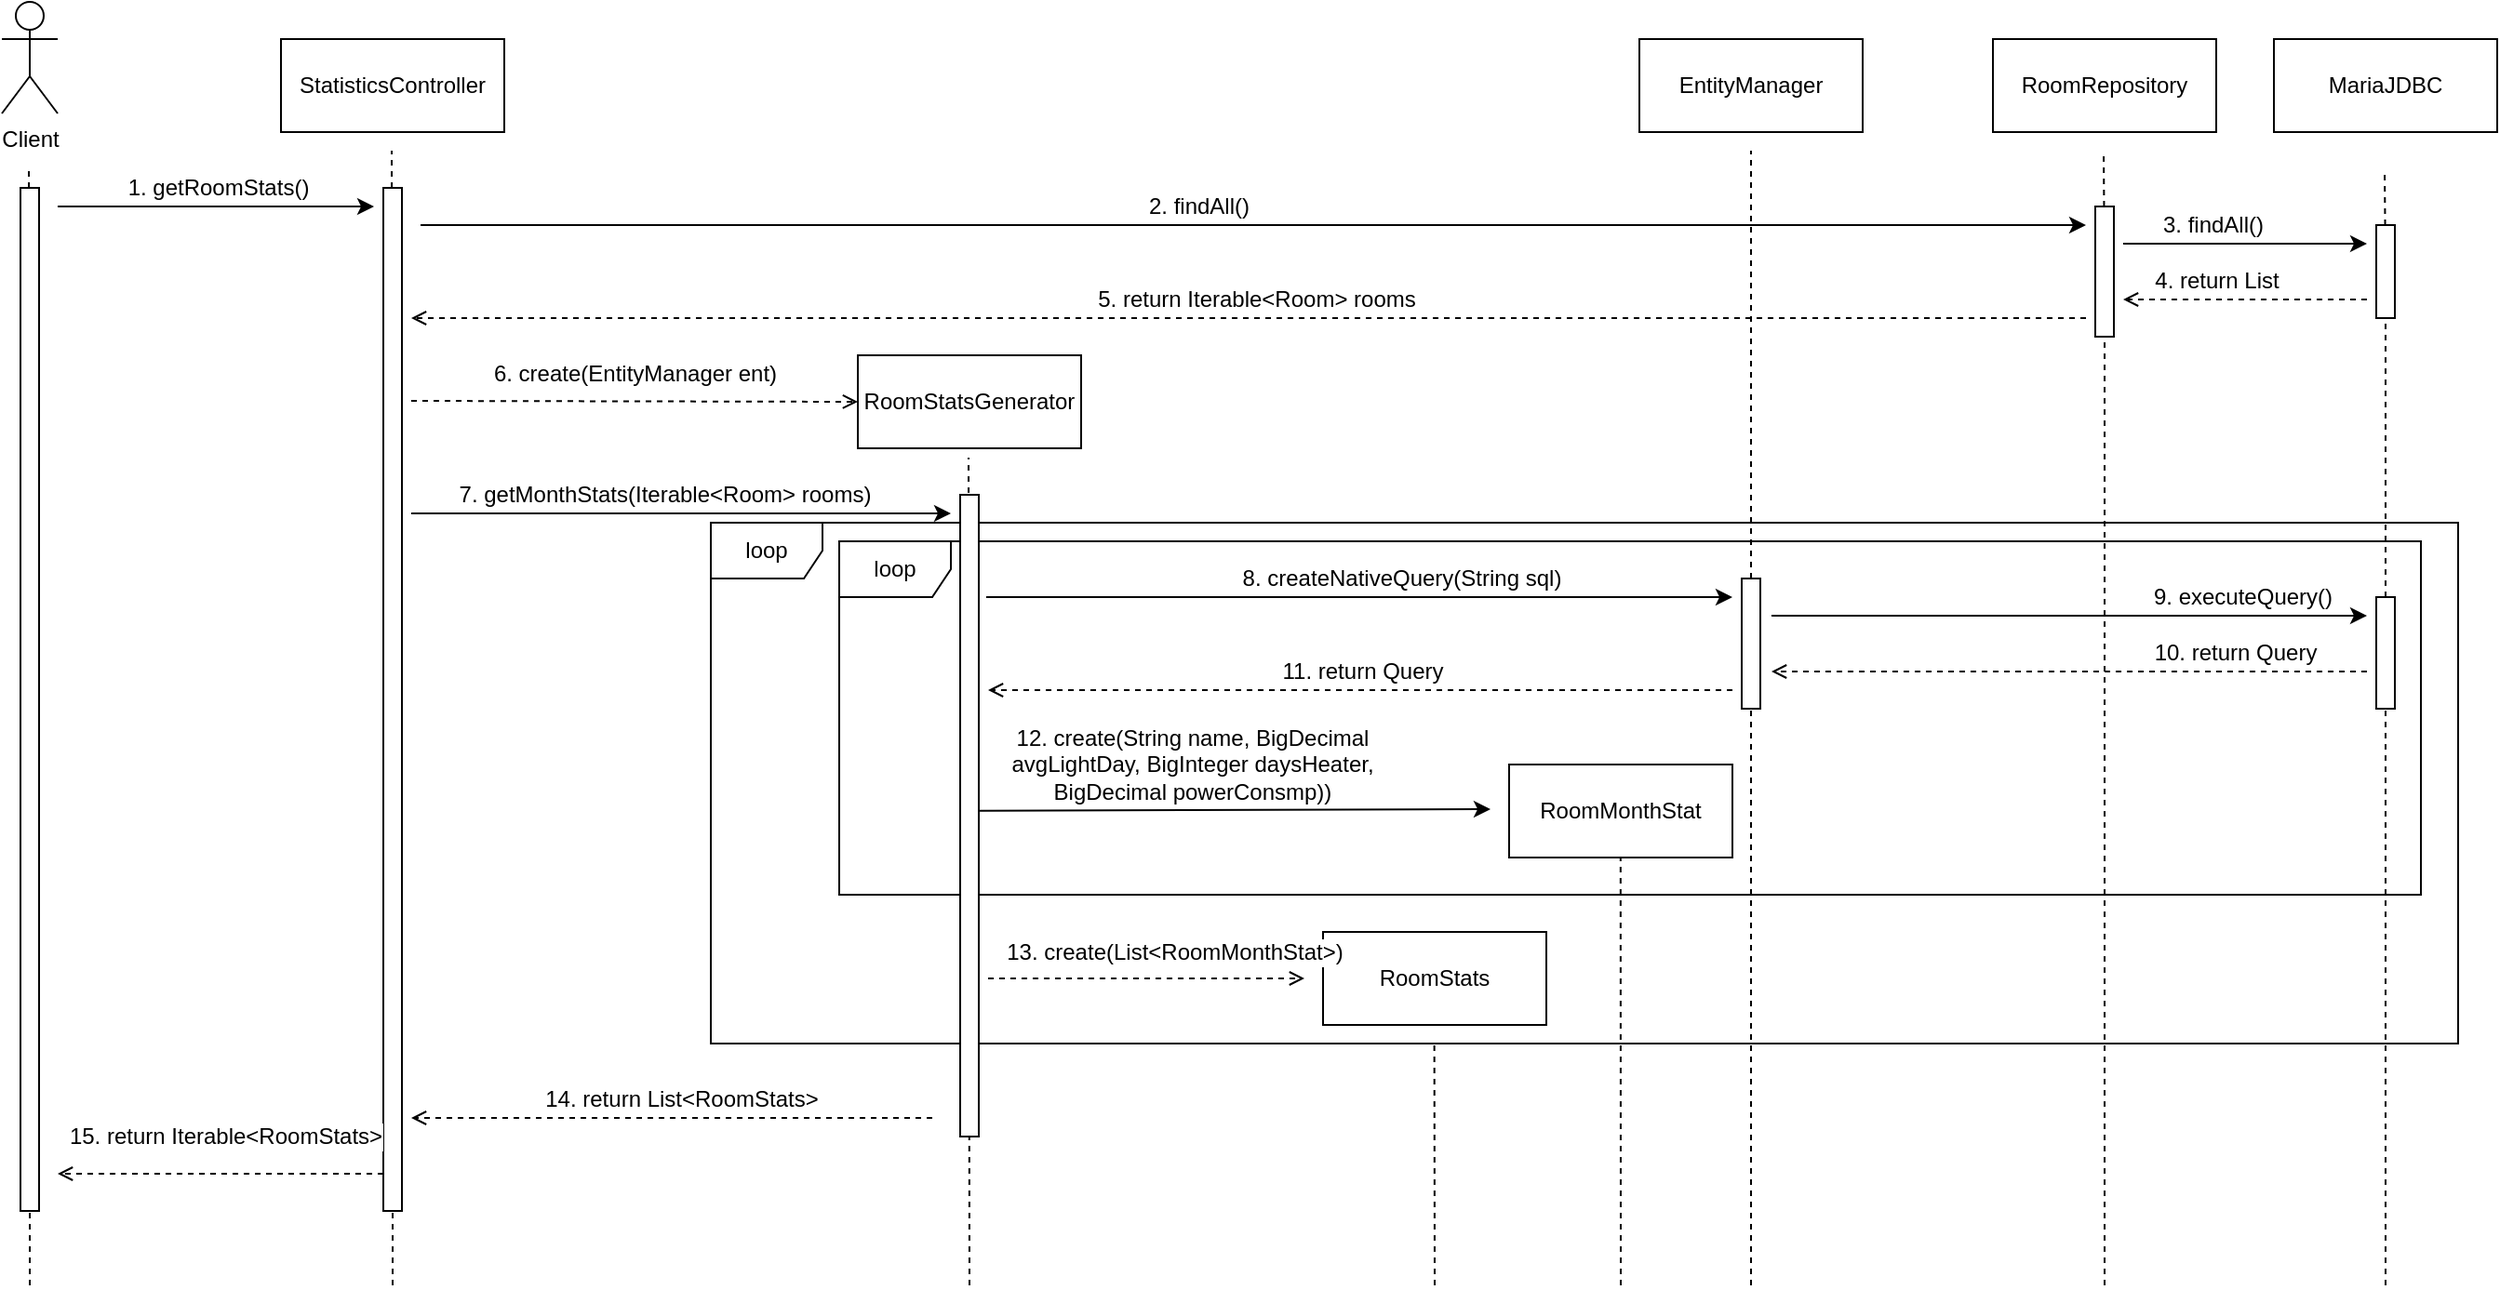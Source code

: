 <mxfile version="13.0.9" type="device"><diagram id="xL0bkW22dJEcYEZWltH-" name="Page-1"><mxGraphModel dx="1422" dy="774" grid="1" gridSize="10" guides="1" tooltips="1" connect="1" arrows="1" fold="1" page="1" pageScale="1" pageWidth="192000" pageHeight="108000" math="0" shadow="0"><root><mxCell id="0"/><mxCell id="1" parent="0"/><mxCell id="LGQTWvPX9GXlApJBBuvb-45" value="loop" style="shape=umlFrame;whiteSpace=wrap;html=1;" parent="1" vertex="1"><mxGeometry x="411" y="310" width="939" height="280" as="geometry"/></mxCell><mxCell id="LGQTWvPX9GXlApJBBuvb-30" value="loop" style="shape=umlFrame;whiteSpace=wrap;html=1;" parent="1" vertex="1"><mxGeometry x="480" y="320" width="850" height="190" as="geometry"/></mxCell><mxCell id="19XanNoo4fwWHhp1MPcU-1" value="Client" style="shape=umlActor;verticalLabelPosition=bottom;labelBackgroundColor=#ffffff;verticalAlign=top;html=1;outlineConnect=0;" parent="1" vertex="1"><mxGeometry x="30" y="30" width="30" height="60" as="geometry"/></mxCell><mxCell id="19XanNoo4fwWHhp1MPcU-8" value="" style="endArrow=none;dashed=1;html=1;" parent="1" source="19XanNoo4fwWHhp1MPcU-9" edge="1"><mxGeometry width="50" height="50" relative="1" as="geometry"><mxPoint x="45" y="670" as="sourcePoint"/><mxPoint x="44.5" y="120" as="targetPoint"/></mxGeometry></mxCell><mxCell id="19XanNoo4fwWHhp1MPcU-9" value="" style="rounded=0;whiteSpace=wrap;html=1;" parent="1" vertex="1"><mxGeometry x="40" y="130" width="10" height="550" as="geometry"/></mxCell><mxCell id="19XanNoo4fwWHhp1MPcU-11" value="" style="endArrow=none;dashed=1;html=1;" parent="1" target="19XanNoo4fwWHhp1MPcU-9" edge="1"><mxGeometry width="50" height="50" relative="1" as="geometry"><mxPoint x="45" y="720" as="sourcePoint"/><mxPoint x="44.5" y="120" as="targetPoint"/></mxGeometry></mxCell><mxCell id="19XanNoo4fwWHhp1MPcU-12" value="StatisticsController" style="rounded=0;whiteSpace=wrap;html=1;" parent="1" vertex="1"><mxGeometry x="180" y="50" width="120" height="50" as="geometry"/></mxCell><mxCell id="19XanNoo4fwWHhp1MPcU-13" value="RoomStatsGenerator" style="rounded=0;whiteSpace=wrap;html=1;" parent="1" vertex="1"><mxGeometry x="490" y="220" width="120" height="50" as="geometry"/></mxCell><mxCell id="19XanNoo4fwWHhp1MPcU-14" value="" style="endArrow=none;dashed=1;html=1;" parent="1" source="19XanNoo4fwWHhp1MPcU-17" edge="1"><mxGeometry width="50" height="50" relative="1" as="geometry"><mxPoint x="240" y="680" as="sourcePoint"/><mxPoint x="239.5" y="110" as="targetPoint"/></mxGeometry></mxCell><mxCell id="19XanNoo4fwWHhp1MPcU-15" value="" style="endArrow=classic;html=1;" parent="1" edge="1"><mxGeometry width="50" height="50" relative="1" as="geometry"><mxPoint x="60" y="140" as="sourcePoint"/><mxPoint x="230" y="140" as="targetPoint"/></mxGeometry></mxCell><mxCell id="19XanNoo4fwWHhp1MPcU-16" value="1. getRoomStats()" style="edgeLabel;html=1;align=center;verticalAlign=middle;resizable=0;points=[];fontSize=12;" parent="19XanNoo4fwWHhp1MPcU-15" vertex="1" connectable="0"><mxGeometry x="0.614" relative="1" as="geometry"><mxPoint x="-51" y="-10" as="offset"/></mxGeometry></mxCell><mxCell id="19XanNoo4fwWHhp1MPcU-17" value="" style="rounded=0;whiteSpace=wrap;html=1;" parent="1" vertex="1"><mxGeometry x="235" y="130" width="10" height="550" as="geometry"/></mxCell><mxCell id="19XanNoo4fwWHhp1MPcU-18" value="" style="endArrow=none;dashed=1;html=1;" parent="1" target="19XanNoo4fwWHhp1MPcU-17" edge="1"><mxGeometry width="50" height="50" relative="1" as="geometry"><mxPoint x="240" y="720" as="sourcePoint"/><mxPoint x="239.5" y="110" as="targetPoint"/></mxGeometry></mxCell><mxCell id="19XanNoo4fwWHhp1MPcU-20" value="" style="endArrow=open;dashed=1;html=1;fontSize=12;endFill=0;" parent="1" edge="1"><mxGeometry width="50" height="50" relative="1" as="geometry"><mxPoint x="250" y="244.5" as="sourcePoint"/><mxPoint x="490" y="245" as="targetPoint"/></mxGeometry></mxCell><mxCell id="19XanNoo4fwWHhp1MPcU-21" value="6. create(EntityManager ent)" style="edgeLabel;html=1;align=center;verticalAlign=middle;resizable=0;points=[];fontSize=12;" parent="19XanNoo4fwWHhp1MPcU-20" vertex="1" connectable="0"><mxGeometry x="-0.183" y="2" relative="1" as="geometry"><mxPoint x="22" y="-12.7" as="offset"/></mxGeometry></mxCell><mxCell id="19XanNoo4fwWHhp1MPcU-22" value="RoomRepository" style="rounded=0;whiteSpace=wrap;html=1;fontSize=12;" parent="1" vertex="1"><mxGeometry x="1100" y="50" width="120" height="50" as="geometry"/></mxCell><mxCell id="19XanNoo4fwWHhp1MPcU-24" value="" style="endArrow=none;dashed=1;html=1;fontSize=12;" parent="1" edge="1"><mxGeometry width="50" height="50" relative="1" as="geometry"><mxPoint x="550" y="720" as="sourcePoint"/><mxPoint x="549.5" y="275" as="targetPoint"/></mxGeometry></mxCell><mxCell id="19XanNoo4fwWHhp1MPcU-25" value="" style="endArrow=classic;html=1;fontSize=12;" parent="1" edge="1"><mxGeometry width="50" height="50" relative="1" as="geometry"><mxPoint x="255" y="150" as="sourcePoint"/><mxPoint x="1150" y="150" as="targetPoint"/></mxGeometry></mxCell><mxCell id="19XanNoo4fwWHhp1MPcU-27" value="2. findAll()" style="edgeLabel;html=1;align=center;verticalAlign=middle;resizable=0;points=[];fontSize=12;" parent="19XanNoo4fwWHhp1MPcU-25" vertex="1" connectable="0"><mxGeometry x="0.483" relative="1" as="geometry"><mxPoint x="-246" y="-10" as="offset"/></mxGeometry></mxCell><mxCell id="19XanNoo4fwWHhp1MPcU-26" value="" style="endArrow=none;dashed=1;html=1;" parent="1" source="19XanNoo4fwWHhp1MPcU-28" edge="1"><mxGeometry width="50" height="50" relative="1" as="geometry"><mxPoint x="1160" y="680" as="sourcePoint"/><mxPoint x="1159.5" y="110" as="targetPoint"/></mxGeometry></mxCell><mxCell id="19XanNoo4fwWHhp1MPcU-28" value="" style="rounded=0;whiteSpace=wrap;html=1;" parent="1" vertex="1"><mxGeometry x="1155" y="140" width="10" height="70" as="geometry"/></mxCell><mxCell id="19XanNoo4fwWHhp1MPcU-29" value="" style="endArrow=none;dashed=1;html=1;" parent="1" target="19XanNoo4fwWHhp1MPcU-28" edge="1"><mxGeometry width="50" height="50" relative="1" as="geometry"><mxPoint x="1160" y="720" as="sourcePoint"/><mxPoint x="1159.5" y="110" as="targetPoint"/></mxGeometry></mxCell><mxCell id="19XanNoo4fwWHhp1MPcU-31" value="" style="endArrow=open;dashed=1;html=1;fontSize=12;endFill=0;" parent="1" edge="1"><mxGeometry width="50" height="50" relative="1" as="geometry"><mxPoint x="1150" y="200" as="sourcePoint"/><mxPoint x="250" y="200" as="targetPoint"/></mxGeometry></mxCell><mxCell id="19XanNoo4fwWHhp1MPcU-32" value="5. return Iterable&amp;lt;Room&amp;gt; rooms" style="edgeLabel;html=1;align=center;verticalAlign=middle;resizable=0;points=[];fontSize=12;" parent="19XanNoo4fwWHhp1MPcU-31" vertex="1" connectable="0"><mxGeometry x="-0.637" y="1" relative="1" as="geometry"><mxPoint x="-283" y="-11" as="offset"/></mxGeometry></mxCell><mxCell id="19XanNoo4fwWHhp1MPcU-33" value="" style="rounded=0;whiteSpace=wrap;html=1;fontSize=12;" parent="1" vertex="1"><mxGeometry x="545" y="295" width="10" height="345" as="geometry"/></mxCell><mxCell id="19XanNoo4fwWHhp1MPcU-36" value="" style="endArrow=classic;html=1;fontSize=12;" parent="1" edge="1"><mxGeometry width="50" height="50" relative="1" as="geometry"><mxPoint x="250" y="305" as="sourcePoint"/><mxPoint x="540" y="305" as="targetPoint"/></mxGeometry></mxCell><mxCell id="19XanNoo4fwWHhp1MPcU-37" value="7. getMonthStats(Iterable&amp;lt;Room&amp;gt; rooms)" style="edgeLabel;html=1;align=center;verticalAlign=middle;resizable=0;points=[];fontSize=12;" parent="19XanNoo4fwWHhp1MPcU-36" vertex="1" connectable="0"><mxGeometry x="0.243" y="3" relative="1" as="geometry"><mxPoint x="-44" y="-7" as="offset"/></mxGeometry></mxCell><mxCell id="19XanNoo4fwWHhp1MPcU-38" value="MariaJDBC" style="rounded=0;whiteSpace=wrap;html=1;fontSize=12;" parent="1" vertex="1"><mxGeometry x="1251" y="50" width="120" height="50" as="geometry"/></mxCell><mxCell id="19XanNoo4fwWHhp1MPcU-39" value="" style="endArrow=none;dashed=1;html=1;fontSize=12;" parent="1" source="19XanNoo4fwWHhp1MPcU-44" edge="1"><mxGeometry width="50" height="50" relative="1" as="geometry"><mxPoint x="1311" y="680" as="sourcePoint"/><mxPoint x="1310.5" y="120" as="targetPoint"/></mxGeometry></mxCell><mxCell id="19XanNoo4fwWHhp1MPcU-40" value="" style="endArrow=classic;html=1;fontSize=12;" parent="1" edge="1"><mxGeometry width="50" height="50" relative="1" as="geometry"><mxPoint x="1170" y="160" as="sourcePoint"/><mxPoint x="1301" y="160" as="targetPoint"/></mxGeometry></mxCell><mxCell id="19XanNoo4fwWHhp1MPcU-41" value="3. findAll()" style="edgeLabel;html=1;align=center;verticalAlign=middle;resizable=0;points=[];fontSize=12;" parent="19XanNoo4fwWHhp1MPcU-40" vertex="1" connectable="0"><mxGeometry x="0.483" relative="1" as="geometry"><mxPoint x="-49" y="-10" as="offset"/></mxGeometry></mxCell><mxCell id="19XanNoo4fwWHhp1MPcU-42" value="" style="endArrow=open;dashed=1;html=1;fontSize=12;endFill=0;" parent="1" edge="1"><mxGeometry width="50" height="50" relative="1" as="geometry"><mxPoint x="1301" y="190" as="sourcePoint"/><mxPoint x="1170" y="190" as="targetPoint"/></mxGeometry></mxCell><mxCell id="19XanNoo4fwWHhp1MPcU-43" value="4. return List" style="edgeLabel;html=1;align=center;verticalAlign=middle;resizable=0;points=[];fontSize=12;" parent="19XanNoo4fwWHhp1MPcU-42" vertex="1" connectable="0"><mxGeometry x="-0.637" y="1" relative="1" as="geometry"><mxPoint x="-57.47" y="-11" as="offset"/></mxGeometry></mxCell><mxCell id="19XanNoo4fwWHhp1MPcU-44" value="" style="rounded=0;whiteSpace=wrap;html=1;fontSize=12;" parent="1" vertex="1"><mxGeometry x="1306" y="150" width="10" height="50" as="geometry"/></mxCell><mxCell id="19XanNoo4fwWHhp1MPcU-45" value="" style="endArrow=none;dashed=1;html=1;fontSize=12;" parent="1" source="LGQTWvPX9GXlApJBBuvb-6" target="19XanNoo4fwWHhp1MPcU-44" edge="1"><mxGeometry width="50" height="50" relative="1" as="geometry"><mxPoint x="1311" y="680" as="sourcePoint"/><mxPoint x="1310.5" y="120" as="targetPoint"/></mxGeometry></mxCell><mxCell id="19XanNoo4fwWHhp1MPcU-47" value="EntityManager" style="rounded=0;whiteSpace=wrap;html=1;fontSize=12;" parent="1" vertex="1"><mxGeometry x="910" y="50" width="120" height="50" as="geometry"/></mxCell><mxCell id="LGQTWvPX9GXlApJBBuvb-1" value="" style="endArrow=classic;html=1;fontSize=12;" parent="1" edge="1"><mxGeometry width="50" height="50" relative="1" as="geometry"><mxPoint x="559" y="350" as="sourcePoint"/><mxPoint x="960" y="350" as="targetPoint"/></mxGeometry></mxCell><mxCell id="LGQTWvPX9GXlApJBBuvb-2" value="8. createNativeQuery(String sql)" style="edgeLabel;html=1;align=center;verticalAlign=middle;resizable=0;points=[];fontSize=12;" parent="LGQTWvPX9GXlApJBBuvb-1" vertex="1" connectable="0"><mxGeometry x="0.243" y="3" relative="1" as="geometry"><mxPoint x="-26" y="-7" as="offset"/></mxGeometry></mxCell><mxCell id="LGQTWvPX9GXlApJBBuvb-6" value="" style="rounded=0;whiteSpace=wrap;html=1;fontSize=12;" parent="1" vertex="1"><mxGeometry x="1306" y="350" width="10" height="60" as="geometry"/></mxCell><mxCell id="LGQTWvPX9GXlApJBBuvb-7" value="" style="endArrow=none;dashed=1;html=1;fontSize=12;" parent="1" target="LGQTWvPX9GXlApJBBuvb-6" edge="1"><mxGeometry width="50" height="50" relative="1" as="geometry"><mxPoint x="1311" y="720" as="sourcePoint"/><mxPoint x="1311" y="230" as="targetPoint"/></mxGeometry></mxCell><mxCell id="LGQTWvPX9GXlApJBBuvb-8" value="" style="endArrow=classic;html=1;fontSize=12;" parent="1" edge="1"><mxGeometry width="50" height="50" relative="1" as="geometry"><mxPoint x="981" y="360" as="sourcePoint"/><mxPoint x="1301" y="360" as="targetPoint"/></mxGeometry></mxCell><mxCell id="LGQTWvPX9GXlApJBBuvb-9" value="9. executeQuery()" style="edgeLabel;html=1;align=center;verticalAlign=middle;resizable=0;points=[];fontSize=12;" parent="LGQTWvPX9GXlApJBBuvb-8" vertex="1" connectable="0"><mxGeometry x="0.243" y="3" relative="1" as="geometry"><mxPoint x="54" y="-7" as="offset"/></mxGeometry></mxCell><mxCell id="LGQTWvPX9GXlApJBBuvb-10" value="" style="endArrow=open;dashed=1;html=1;fontSize=12;endFill=0;" parent="1" edge="1"><mxGeometry width="50" height="50" relative="1" as="geometry"><mxPoint x="1301" y="390" as="sourcePoint"/><mxPoint x="981" y="390" as="targetPoint"/></mxGeometry></mxCell><mxCell id="LGQTWvPX9GXlApJBBuvb-11" value="10. return Query" style="edgeLabel;html=1;align=center;verticalAlign=middle;resizable=0;points=[];fontSize=12;" parent="LGQTWvPX9GXlApJBBuvb-10" vertex="1" connectable="0"><mxGeometry x="-0.637" y="1" relative="1" as="geometry"><mxPoint x="-13.35" y="-11" as="offset"/></mxGeometry></mxCell><mxCell id="LGQTWvPX9GXlApJBBuvb-14" value="" style="endArrow=open;dashed=1;html=1;fontSize=12;endFill=0;" parent="1" edge="1"><mxGeometry width="50" height="50" relative="1" as="geometry"><mxPoint x="960" y="400" as="sourcePoint"/><mxPoint x="560" y="400" as="targetPoint"/></mxGeometry></mxCell><mxCell id="LGQTWvPX9GXlApJBBuvb-15" value="11. return Query" style="edgeLabel;html=1;align=center;verticalAlign=middle;resizable=0;points=[];fontSize=12;" parent="LGQTWvPX9GXlApJBBuvb-14" vertex="1" connectable="0"><mxGeometry x="-0.637" y="1" relative="1" as="geometry"><mxPoint x="-127.06" y="-11" as="offset"/></mxGeometry></mxCell><mxCell id="LGQTWvPX9GXlApJBBuvb-16" value="RoomMonthStat" style="rounded=0;whiteSpace=wrap;html=1;fontSize=12;" parent="1" vertex="1"><mxGeometry x="840" y="440" width="120" height="50" as="geometry"/></mxCell><mxCell id="LGQTWvPX9GXlApJBBuvb-19" value="" style="endArrow=none;dashed=1;html=1;fontSize=12;" parent="1" edge="1"><mxGeometry width="50" height="50" relative="1" as="geometry"><mxPoint x="900" y="720" as="sourcePoint"/><mxPoint x="899.91" y="490" as="targetPoint"/></mxGeometry></mxCell><mxCell id="LGQTWvPX9GXlApJBBuvb-20" value="" style="endArrow=classic;html=1;" parent="1" edge="1"><mxGeometry width="50" height="50" relative="1" as="geometry"><mxPoint x="555" y="464.82" as="sourcePoint"/><mxPoint x="830" y="464" as="targetPoint"/></mxGeometry></mxCell><mxCell id="LGQTWvPX9GXlApJBBuvb-23" value="&lt;span style=&quot;color: rgb(0 , 0 , 0) ; font-family: &amp;#34;helvetica&amp;#34; ; font-size: 12px ; font-style: normal ; font-weight: 400 ; letter-spacing: normal ; text-align: center ; text-indent: 0px ; text-transform: none ; word-spacing: 0px ; background-color: rgb(255 , 255 , 255) ; float: none ; display: inline&quot;&gt;12. create(String name, BigDecimal avgLightDay, BigInteger daysHeater, BigDecimal powerConsmp))&lt;/span&gt;" style="text;html=1;strokeColor=none;fillColor=none;align=center;verticalAlign=middle;whiteSpace=wrap;rounded=0;" parent="1" vertex="1"><mxGeometry x="570" y="430" width="200" height="20" as="geometry"/></mxCell><mxCell id="LGQTWvPX9GXlApJBBuvb-3" value="" style="rounded=0;whiteSpace=wrap;html=1;fontSize=12;" parent="1" vertex="1"><mxGeometry x="965" y="340" width="10" height="70" as="geometry"/></mxCell><mxCell id="LGQTWvPX9GXlApJBBuvb-33" value="" style="endArrow=none;dashed=1;html=1;fontSize=12;" parent="1" target="LGQTWvPX9GXlApJBBuvb-3" edge="1"><mxGeometry width="50" height="50" relative="1" as="geometry"><mxPoint x="970" y="720" as="sourcePoint"/><mxPoint x="969.5" y="110" as="targetPoint"/></mxGeometry></mxCell><mxCell id="LGQTWvPX9GXlApJBBuvb-35" value="" style="endArrow=none;dashed=1;html=1;fontSize=12;" parent="1" source="LGQTWvPX9GXlApJBBuvb-3" edge="1"><mxGeometry width="50" height="50" relative="1" as="geometry"><mxPoint x="969.934" y="340" as="sourcePoint"/><mxPoint x="970" y="110" as="targetPoint"/></mxGeometry></mxCell><mxCell id="LGQTWvPX9GXlApJBBuvb-38" value="RoomStats" style="rounded=0;whiteSpace=wrap;html=1;fontSize=12;" parent="1" vertex="1"><mxGeometry x="740" y="530" width="120" height="50" as="geometry"/></mxCell><mxCell id="LGQTWvPX9GXlApJBBuvb-39" value="" style="endArrow=open;dashed=1;html=1;fontSize=12;endFill=0;" parent="1" edge="1"><mxGeometry width="50" height="50" relative="1" as="geometry"><mxPoint x="560" y="555" as="sourcePoint"/><mxPoint x="730" y="555" as="targetPoint"/></mxGeometry></mxCell><mxCell id="LGQTWvPX9GXlApJBBuvb-40" value="13. create(List&amp;lt;RoomMonthStat&amp;gt;)" style="edgeLabel;html=1;align=center;verticalAlign=middle;resizable=0;points=[];fontSize=12;" parent="LGQTWvPX9GXlApJBBuvb-39" vertex="1" connectable="0"><mxGeometry x="-0.183" y="2" relative="1" as="geometry"><mxPoint x="30.59" y="-12.7" as="offset"/></mxGeometry></mxCell><mxCell id="LGQTWvPX9GXlApJBBuvb-41" value="" style="endArrow=none;dashed=1;html=1;fontSize=12;" parent="1" edge="1"><mxGeometry width="50" height="50" relative="1" as="geometry"><mxPoint x="800" y="720" as="sourcePoint"/><mxPoint x="799.82" y="590" as="targetPoint"/></mxGeometry></mxCell><mxCell id="LGQTWvPX9GXlApJBBuvb-42" value="" style="endArrow=open;dashed=1;html=1;fontSize=12;endFill=0;" parent="1" edge="1"><mxGeometry width="50" height="50" relative="1" as="geometry"><mxPoint x="530" y="630" as="sourcePoint"/><mxPoint x="250" y="630" as="targetPoint"/></mxGeometry></mxCell><mxCell id="LGQTWvPX9GXlApJBBuvb-43" value="&lt;span style=&quot;color: rgba(0 , 0 , 0 , 0) ; font-family: monospace ; font-size: 0px ; background-color: rgb(248 , 249 , 250)&quot;&gt;%3CmxGraphModel%3E%3Croot%3E%3CmxCell%20id%3D%220%22%2F%3E%3CmxCell%20id%3D%221%22%20parent%3D%220%22%2F%3E%3CmxCell%20id%3D%222%22%20value%3D%22create(ArrayList%26amp%3Blt%3BRoomMonthStat%26amp%3Bgt%3B)%22%20style%3D%22edgeLabel%3Bhtml%3D1%3Balign%3Dcenter%3BverticalAlign%3Dmiddle%3Bresizable%3D0%3Bpoints%3D%5B%5D%3BfontSize%3D12%3B%22%20vertex%3D%221%22%20connectable%3D%220%22%20parent%3D%221%22%3E%3CmxGeometry%20x%3D%22660.002%22%20y%3D%22540.3%22%20as%3D%22geometry%22%3E%3CmxPoint%20x%3D%2230.59%22%20y%3D%22-12.7%22%20as%3D%22offset%22%2F%3E%3C%2FmxGeometry%3E%3C%2FmxCell%3E%3C%2Froot%3E%3C%2FmxGraphModel%3Eretur&lt;/span&gt;" style="edgeLabel;html=1;align=center;verticalAlign=middle;resizable=0;points=[];fontSize=12;" parent="LGQTWvPX9GXlApJBBuvb-42" vertex="1" connectable="0"><mxGeometry x="-0.637" y="1" relative="1" as="geometry"><mxPoint x="-97.06" y="-11" as="offset"/></mxGeometry></mxCell><mxCell id="LGQTWvPX9GXlApJBBuvb-44" value="&lt;font style=&quot;font-size: 12px&quot;&gt;14. return List&amp;lt;RoomStats&amp;gt;&lt;/font&gt;" style="edgeLabel;html=1;align=center;verticalAlign=middle;resizable=0;points=[];fontSize=12;" parent="LGQTWvPX9GXlApJBBuvb-42" vertex="1" connectable="0"><mxGeometry x="-0.156" y="1" relative="1" as="geometry"><mxPoint x="-17.65" y="-11" as="offset"/></mxGeometry></mxCell><mxCell id="LGQTWvPX9GXlApJBBuvb-46" value="" style="endArrow=open;dashed=1;html=1;fontSize=12;endFill=0;" parent="1" edge="1"><mxGeometry width="50" height="50" relative="1" as="geometry"><mxPoint x="235" y="660" as="sourcePoint"/><mxPoint x="60" y="660" as="targetPoint"/></mxGeometry></mxCell><mxCell id="LGQTWvPX9GXlApJBBuvb-47" value="&lt;span style=&quot;color: rgba(0 , 0 , 0 , 0) ; font-family: monospace ; font-size: 0px ; background-color: rgb(248 , 249 , 250)&quot;&gt;%3CmxGraphModel%3E%3Croot%3E%3CmxCell%20id%3D%220%22%2F%3E%3CmxCell%20id%3D%221%22%20parent%3D%220%22%2F%3E%3CmxCell%20id%3D%222%22%20value%3D%22create(ArrayList%26amp%3Blt%3BRoomMonthStat%26amp%3Bgt%3B)%22%20style%3D%22edgeLabel%3Bhtml%3D1%3Balign%3Dcenter%3BverticalAlign%3Dmiddle%3Bresizable%3D0%3Bpoints%3D%5B%5D%3BfontSize%3D12%3B%22%20vertex%3D%221%22%20connectable%3D%220%22%20parent%3D%221%22%3E%3CmxGeometry%20x%3D%22660.002%22%20y%3D%22540.3%22%20as%3D%22geometry%22%3E%3CmxPoint%20x%3D%2230.59%22%20y%3D%22-12.7%22%20as%3D%22offset%22%2F%3E%3C%2FmxGeometry%3E%3C%2FmxCell%3E%3C%2Froot%3E%3C%2FmxGraphModel%3Eretur&lt;/span&gt;" style="edgeLabel;html=1;align=center;verticalAlign=middle;resizable=0;points=[];fontSize=12;" parent="LGQTWvPX9GXlApJBBuvb-46" vertex="1" connectable="0"><mxGeometry x="-0.637" y="1" relative="1" as="geometry"><mxPoint x="-97.06" y="-11" as="offset"/></mxGeometry></mxCell><mxCell id="LGQTWvPX9GXlApJBBuvb-48" value="&lt;font style=&quot;font-size: 12px&quot;&gt;15. return Iterable&amp;lt;RoomStats&amp;gt;&lt;/font&gt;" style="edgeLabel;html=1;align=center;verticalAlign=middle;resizable=0;points=[];fontSize=12;" parent="LGQTWvPX9GXlApJBBuvb-46" vertex="1" connectable="0"><mxGeometry x="-0.156" y="1" relative="1" as="geometry"><mxPoint x="-11.0" y="-21" as="offset"/></mxGeometry></mxCell></root></mxGraphModel></diagram></mxfile>